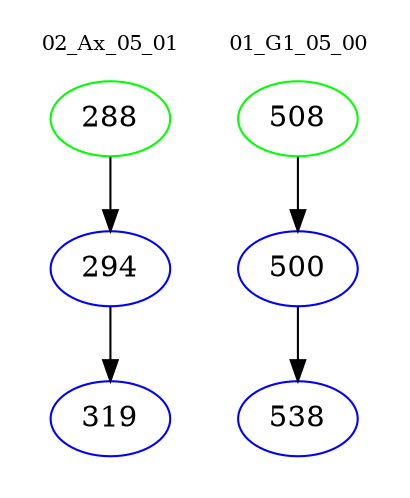 digraph{
subgraph cluster_0 {
color = white
label = "02_Ax_05_01";
fontsize=10;
T0_288 [label="288", color="green"]
T0_288 -> T0_294 [color="black"]
T0_294 [label="294", color="blue"]
T0_294 -> T0_319 [color="black"]
T0_319 [label="319", color="blue"]
}
subgraph cluster_1 {
color = white
label = "01_G1_05_00";
fontsize=10;
T1_508 [label="508", color="green"]
T1_508 -> T1_500 [color="black"]
T1_500 [label="500", color="blue"]
T1_500 -> T1_538 [color="black"]
T1_538 [label="538", color="blue"]
}
}
